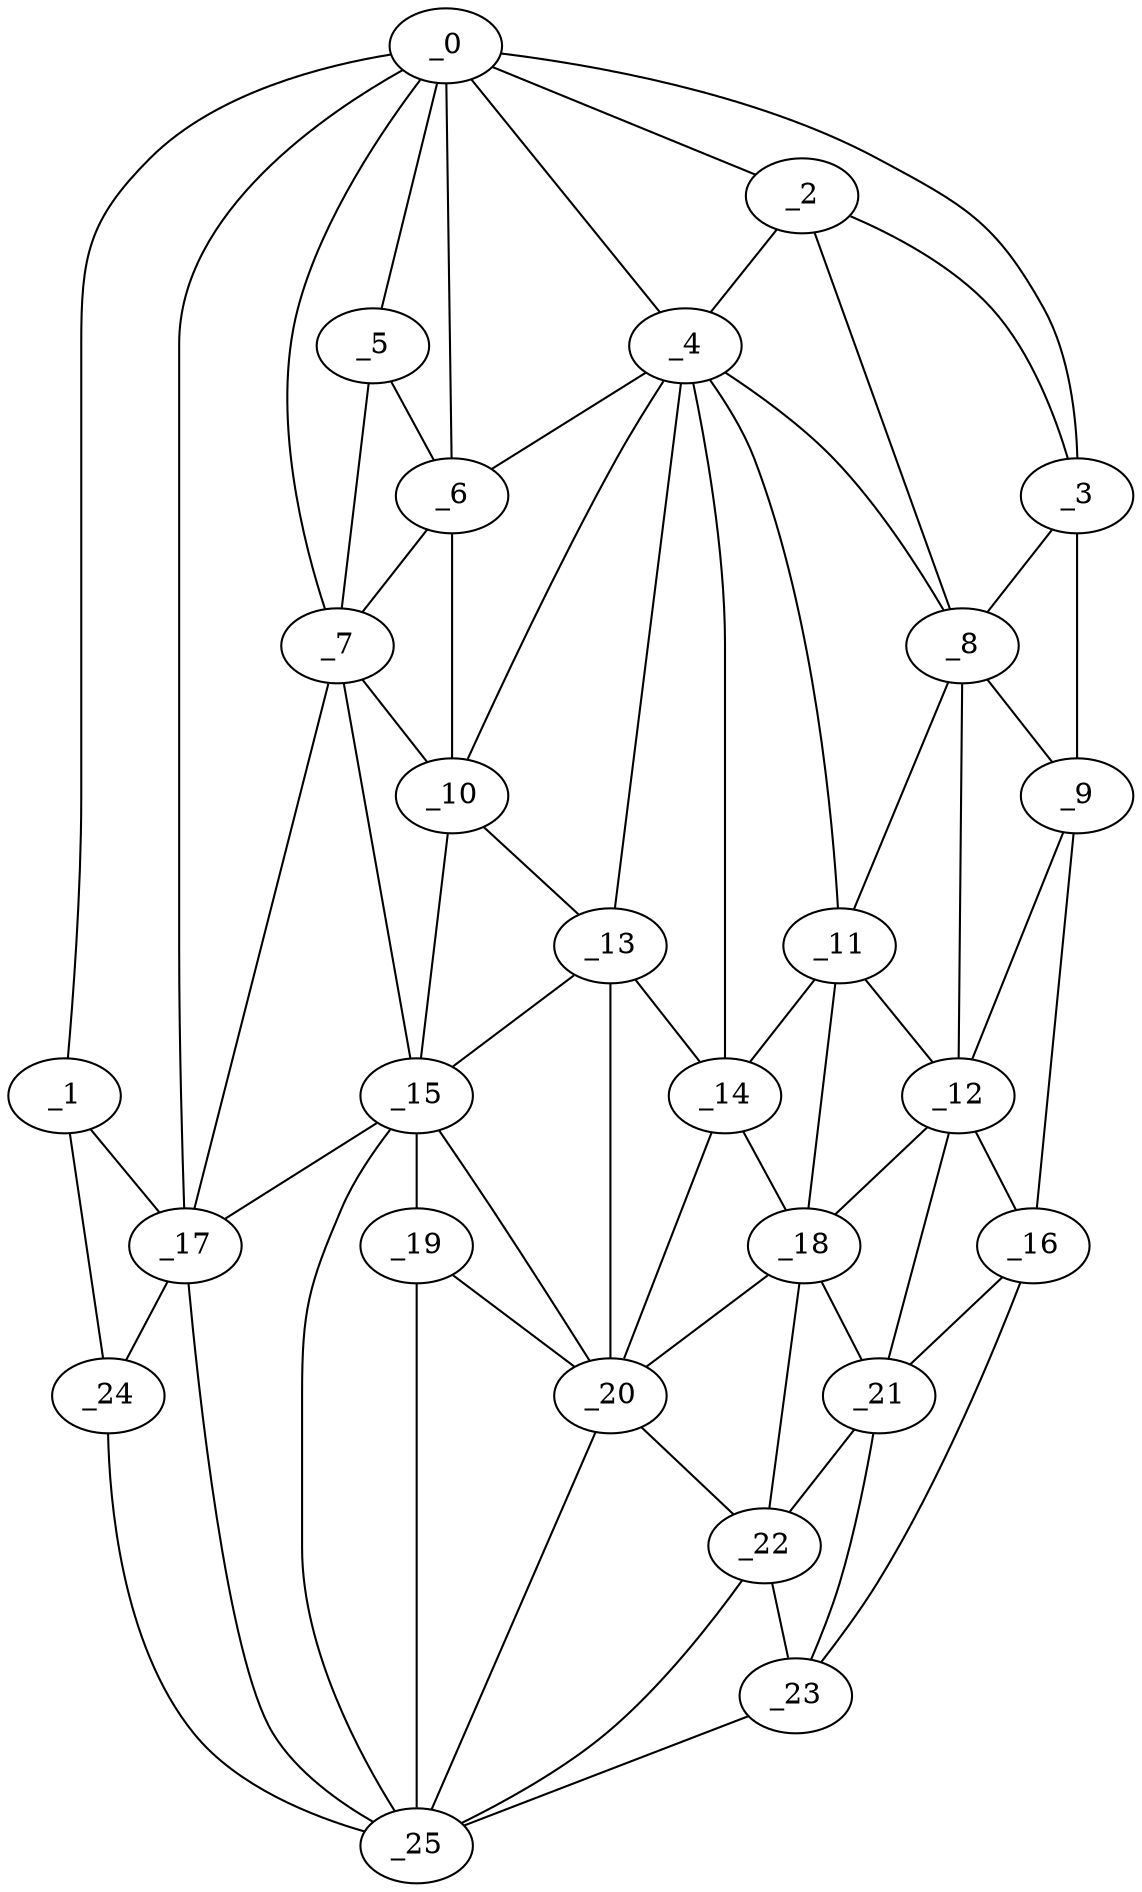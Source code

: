 graph "obj90__185.gxl" {
	_0	 [x=31,
		y=40];
	_1	 [x=32,
		y=3];
	_0 -- _1	 [valence=1];
	_2	 [x=32,
		y=114];
	_0 -- _2	 [valence=2];
	_3	 [x=32,
		y=122];
	_0 -- _3	 [valence=1];
	_4	 [x=40,
		y=95];
	_0 -- _4	 [valence=2];
	_5	 [x=45,
		y=50];
	_0 -- _5	 [valence=2];
	_6	 [x=45,
		y=53];
	_0 -- _6	 [valence=1];
	_7	 [x=54,
		y=50];
	_0 -- _7	 [valence=1];
	_17	 [x=76,
		y=10];
	_0 -- _17	 [valence=1];
	_1 -- _17	 [valence=2];
	_24	 [x=99,
		y=7];
	_1 -- _24	 [valence=1];
	_2 -- _3	 [valence=2];
	_2 -- _4	 [valence=2];
	_8	 [x=55,
		y=119];
	_2 -- _8	 [valence=2];
	_3 -- _8	 [valence=1];
	_9	 [x=55,
		y=125];
	_3 -- _9	 [valence=1];
	_4 -- _6	 [valence=2];
	_4 -- _8	 [valence=1];
	_10	 [x=56,
		y=55];
	_4 -- _10	 [valence=1];
	_11	 [x=64,
		y=100];
	_4 -- _11	 [valence=1];
	_13	 [x=68,
		y=84];
	_4 -- _13	 [valence=2];
	_14	 [x=68,
		y=92];
	_4 -- _14	 [valence=1];
	_5 -- _6	 [valence=2];
	_5 -- _7	 [valence=1];
	_6 -- _7	 [valence=2];
	_6 -- _10	 [valence=2];
	_7 -- _10	 [valence=1];
	_15	 [x=70,
		y=54];
	_7 -- _15	 [valence=2];
	_7 -- _17	 [valence=1];
	_8 -- _9	 [valence=2];
	_8 -- _11	 [valence=2];
	_12	 [x=66,
		y=114];
	_8 -- _12	 [valence=2];
	_9 -- _12	 [valence=2];
	_16	 [x=72,
		y=125];
	_9 -- _16	 [valence=1];
	_10 -- _13	 [valence=2];
	_10 -- _15	 [valence=1];
	_11 -- _12	 [valence=2];
	_11 -- _14	 [valence=2];
	_18	 [x=87,
		y=99];
	_11 -- _18	 [valence=2];
	_12 -- _16	 [valence=2];
	_12 -- _18	 [valence=2];
	_21	 [x=91,
		y=113];
	_12 -- _21	 [valence=2];
	_13 -- _14	 [valence=2];
	_13 -- _15	 [valence=2];
	_20	 [x=90,
		y=83];
	_13 -- _20	 [valence=1];
	_14 -- _18	 [valence=1];
	_14 -- _20	 [valence=1];
	_15 -- _17	 [valence=2];
	_19	 [x=90,
		y=53];
	_15 -- _19	 [valence=1];
	_15 -- _20	 [valence=2];
	_25	 [x=100,
		y=42];
	_15 -- _25	 [valence=1];
	_16 -- _21	 [valence=1];
	_23	 [x=97,
		y=124];
	_16 -- _23	 [valence=1];
	_17 -- _24	 [valence=2];
	_17 -- _25	 [valence=2];
	_18 -- _20	 [valence=2];
	_18 -- _21	 [valence=1];
	_22	 [x=97,
		y=116];
	_18 -- _22	 [valence=2];
	_19 -- _20	 [valence=2];
	_19 -- _25	 [valence=2];
	_20 -- _22	 [valence=1];
	_20 -- _25	 [valence=2];
	_21 -- _22	 [valence=1];
	_21 -- _23	 [valence=2];
	_22 -- _23	 [valence=2];
	_22 -- _25	 [valence=1];
	_23 -- _25	 [valence=1];
	_24 -- _25	 [valence=1];
}
